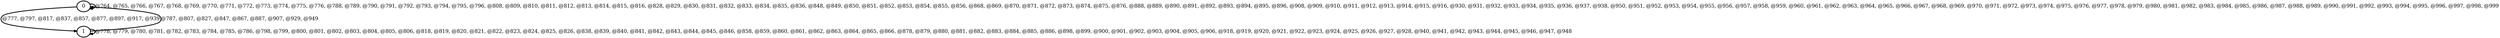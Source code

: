 digraph G {
        node [style=rounded, penwidth=3, fontsize=20, shape=oval];
        "0" -> "0" [label="@764, @765, @766, @767, @768, @769, @770, @771, @772, @773, @774, @775, @776, @788, @789, @790, @791, @792, @793, @794, @795, @796, @808, @809, @810, @811, @812, @813, @814, @815, @816, @828, @829, @830, @831, @832, @833, @834, @835, @836, @848, @849, @850, @851, @852, @853, @854, @855, @856, @868, @869, @870, @871, @872, @873, @874, @875, @876, @888, @889, @890, @891, @892, @893, @894, @895, @896, @908, @909, @910, @911, @912, @913, @914, @915, @916, @930, @931, @932, @933, @934, @935, @936, @937, @938, @950, @951, @952, @953, @954, @955, @956, @957, @958, @959, @960, @961, @962, @963, @964, @965, @966, @967, @968, @969, @970, @971, @972, @973, @974, @975, @976, @977, @978, @979, @980, @981, @982, @983, @984, @985, @986, @987, @988, @989, @990, @991, @992, @993, @994, @995, @996, @997, @998, @999", color=black,arrowsize=1,style=bold,penwidth=3,fontsize=20];
"0" -> "1" [label="@777, @797, @817, @837, @857, @877, @897, @917, @939", color=black,arrowsize=1,style=bold,penwidth=3,fontsize=20];
"1" -> "1" [label="@778, @779, @780, @781, @782, @783, @784, @785, @786, @798, @799, @800, @801, @802, @803, @804, @805, @806, @818, @819, @820, @821, @822, @823, @824, @825, @826, @838, @839, @840, @841, @842, @843, @844, @845, @846, @858, @859, @860, @861, @862, @863, @864, @865, @866, @878, @879, @880, @881, @882, @883, @884, @885, @886, @898, @899, @900, @901, @902, @903, @904, @905, @906, @918, @919, @920, @921, @922, @923, @924, @925, @926, @927, @928, @940, @941, @942, @943, @944, @945, @946, @947, @948", color=black,arrowsize=1,style=bold,penwidth=3,fontsize=20];
"1" -> "0" [label="@787, @807, @827, @847, @867, @887, @907, @929, @949", color=black,arrowsize=1,style=bold,penwidth=3,fontsize=20];
}
